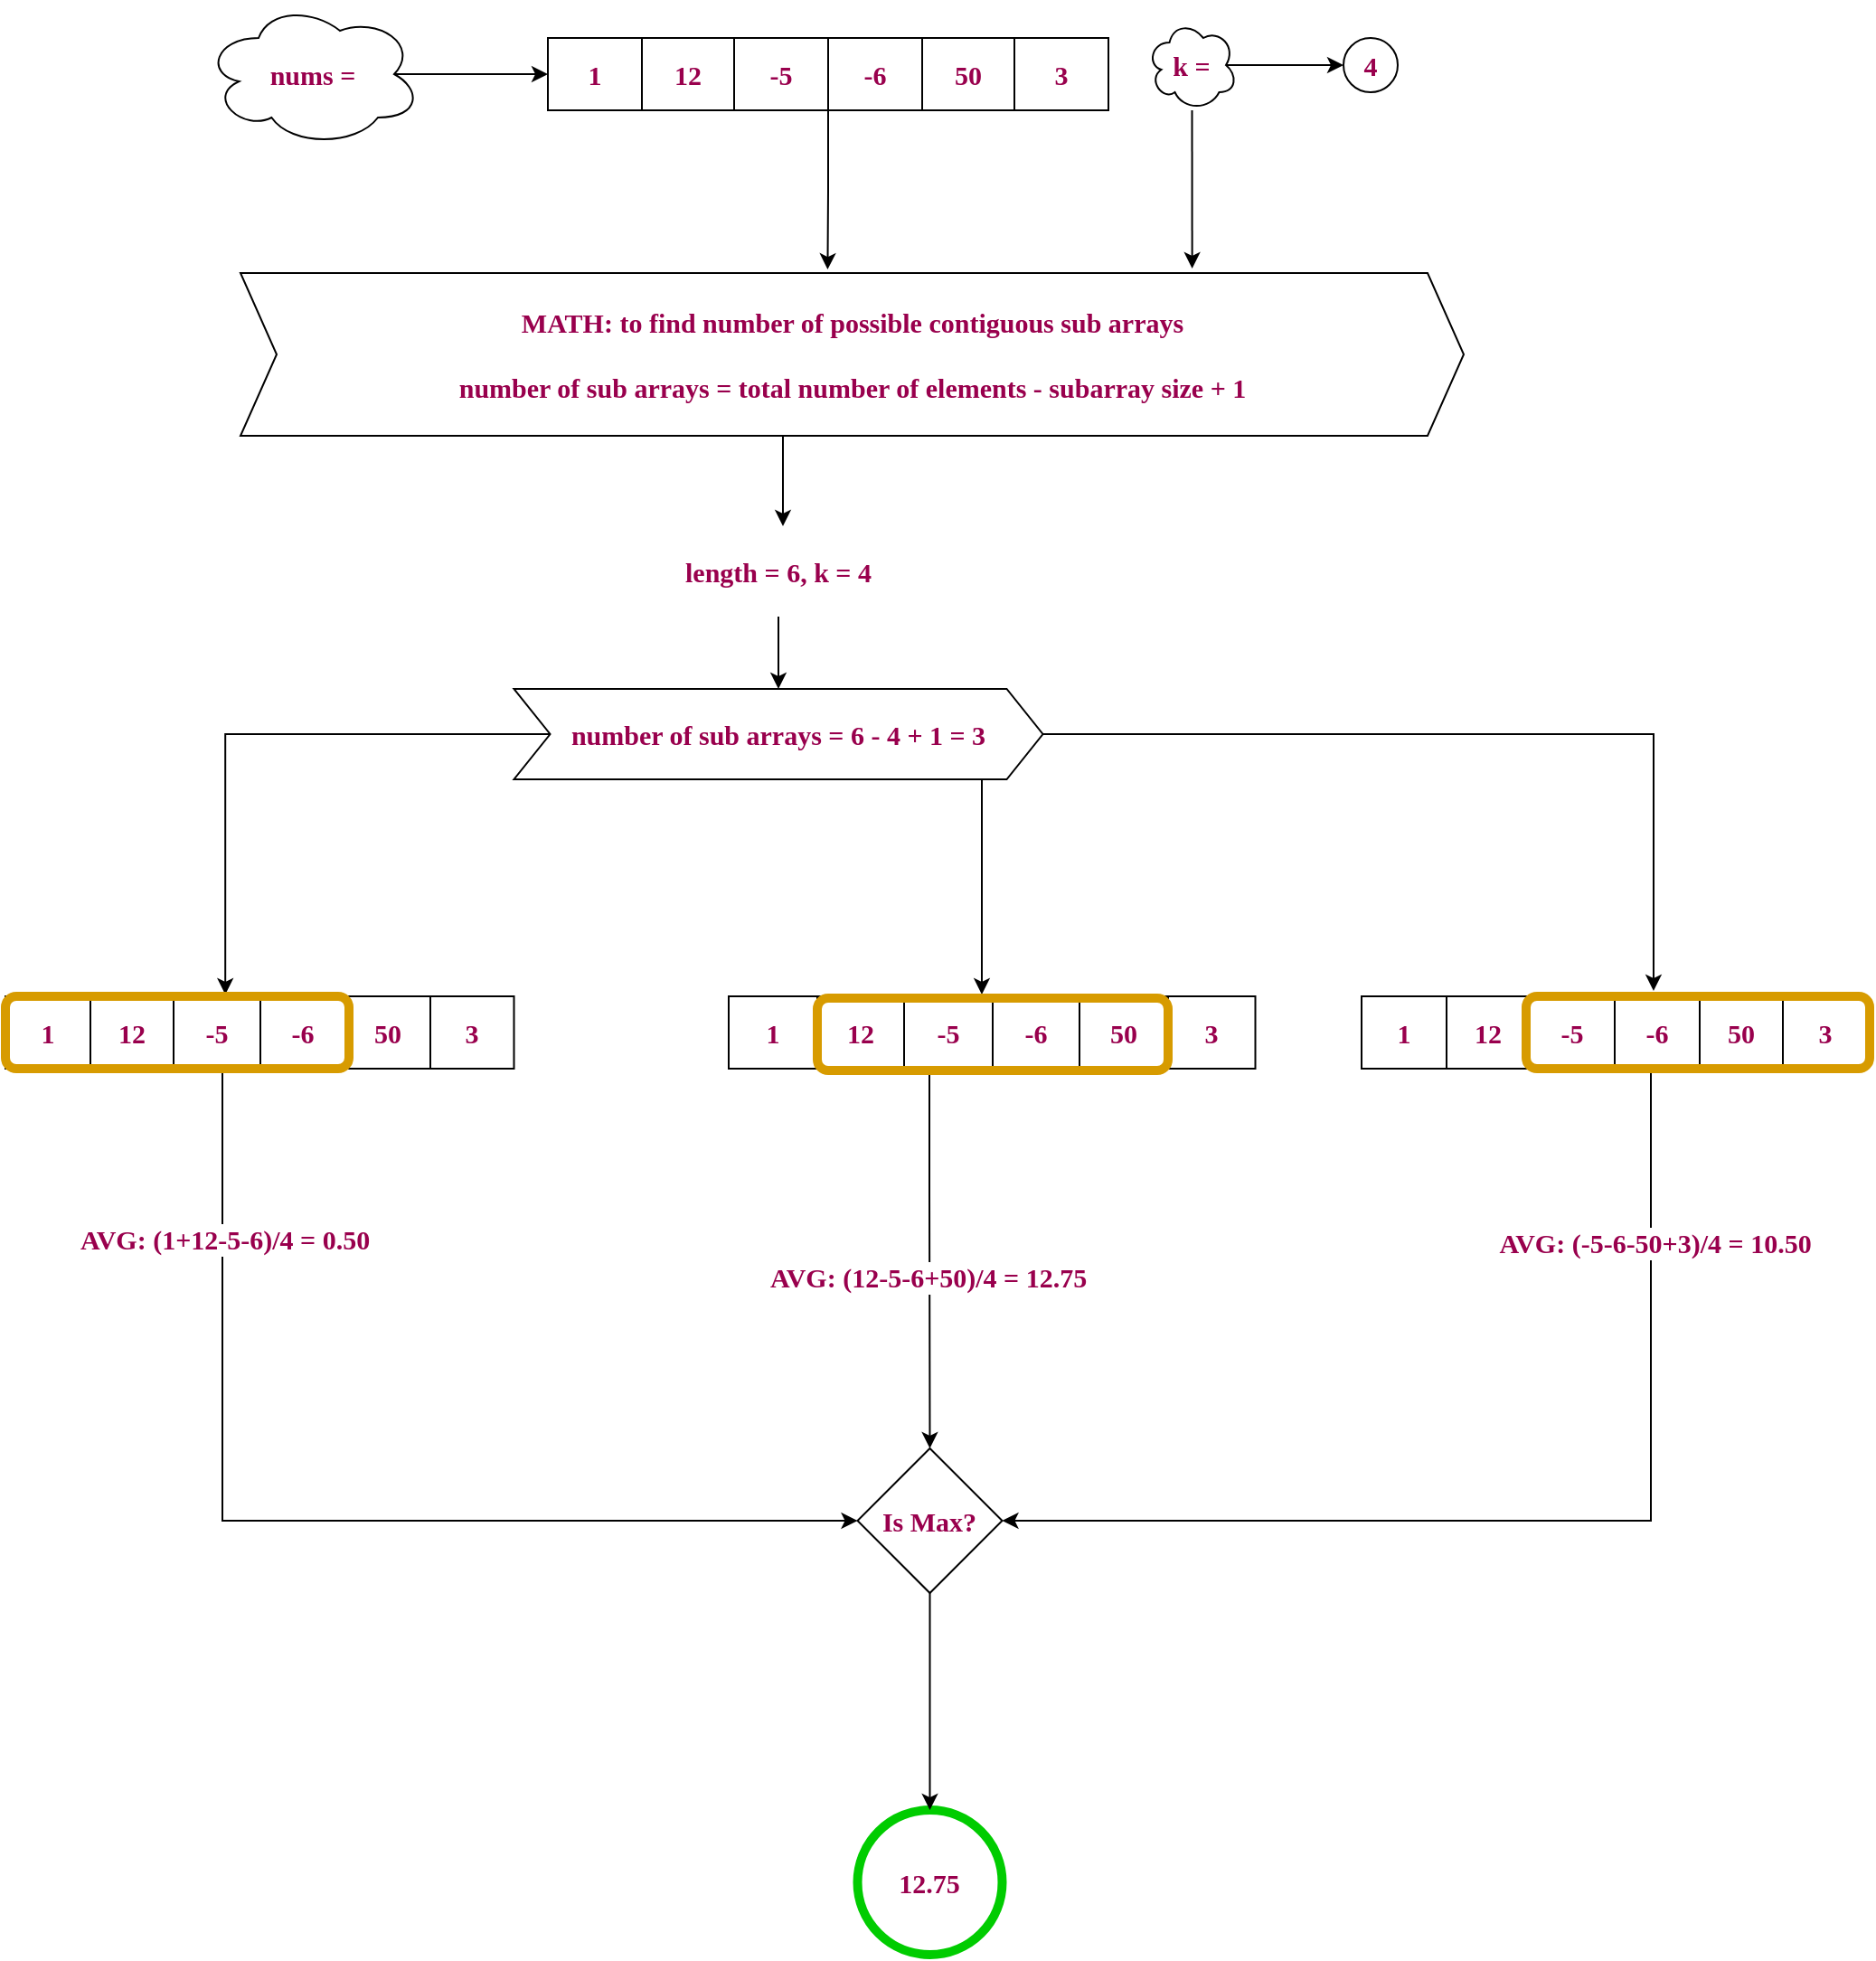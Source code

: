 <mxfile version="19.0.0" type="device" pages="2"><diagram id="JDVGhqR8VaWfYIq-Xgne" name="Explaination"><mxGraphModel dx="2272" dy="998" grid="1" gridSize="10" guides="1" tooltips="1" connect="1" arrows="1" fold="1" page="1" pageScale="1" pageWidth="850" pageHeight="1100" math="0" shadow="0"><root><mxCell id="0"/><mxCell id="1" parent="0"/><mxCell id="PqKWo0ITFW4xVL0cK-32-84" style="edgeStyle=orthogonalEdgeStyle;rounded=0;orthogonalLoop=1;jettySize=auto;html=1;entryX=0.48;entryY=-0.022;entryDx=0;entryDy=0;entryPerimeter=0;fontFamily=Radio Canada;fontSource=https%3A%2F%2Ffonts.googleapis.com%2Fcss%3Ffamily%3DRadio%2BCanada;fontSize=15;fontColor=#99004D;fontStyle=1" parent="1" source="30" target="PqKWo0ITFW4xVL0cK-32-83" edge="1"><mxGeometry relative="1" as="geometry"/></mxCell><mxCell id="30" value="" style="shape=table;html=1;whiteSpace=wrap;startSize=0;container=1;collapsible=0;childLayout=tableLayout;fontFamily=Radio Canada;fontSource=https%3A%2F%2Ffonts.googleapis.com%2Fcss%3Ffamily%3DRadio%2BCanada;fontSize=15;fontColor=#99004D;fontStyle=1;" parent="1" vertex="1"><mxGeometry x="190" y="90" width="310" height="40" as="geometry"/></mxCell><mxCell id="31" value="" style="shape=partialRectangle;html=1;whiteSpace=wrap;collapsible=0;dropTarget=0;pointerEvents=0;fillColor=none;top=0;left=0;bottom=0;right=0;points=[[0,0.5],[1,0.5]];portConstraint=eastwest;fontFamily=Radio Canada;fontSource=https%3A%2F%2Ffonts.googleapis.com%2Fcss%3Ffamily%3DRadio%2BCanada;fontSize=15;fontColor=#99004D;fontStyle=1;" parent="30" vertex="1"><mxGeometry width="310" height="40" as="geometry"/></mxCell><mxCell id="32" value="1" style="shape=partialRectangle;html=1;whiteSpace=wrap;connectable=0;fillColor=none;top=0;left=0;bottom=0;right=0;overflow=hidden;pointerEvents=1;fontFamily=Radio Canada;fontSource=https%3A%2F%2Ffonts.googleapis.com%2Fcss%3Ffamily%3DRadio%2BCanada;fontSize=15;fontColor=#99004D;fontStyle=1;" parent="31" vertex="1"><mxGeometry width="52" height="40" as="geometry"><mxRectangle width="52" height="40" as="alternateBounds"/></mxGeometry></mxCell><mxCell id="33" value="12" style="shape=partialRectangle;html=1;whiteSpace=wrap;connectable=0;fillColor=none;top=0;left=0;bottom=0;right=0;overflow=hidden;pointerEvents=1;fontFamily=Radio Canada;fontSource=https%3A%2F%2Ffonts.googleapis.com%2Fcss%3Ffamily%3DRadio%2BCanada;fontSize=15;fontColor=#99004D;fontStyle=1;" parent="31" vertex="1"><mxGeometry x="52" width="51" height="40" as="geometry"><mxRectangle width="51" height="40" as="alternateBounds"/></mxGeometry></mxCell><mxCell id="34" value="-5" style="shape=partialRectangle;html=1;whiteSpace=wrap;connectable=0;fillColor=none;top=0;left=0;bottom=0;right=0;overflow=hidden;pointerEvents=1;fontFamily=Radio Canada;fontSource=https%3A%2F%2Ffonts.googleapis.com%2Fcss%3Ffamily%3DRadio%2BCanada;fontSize=15;fontColor=#99004D;fontStyle=1;" parent="31" vertex="1"><mxGeometry x="103" width="52" height="40" as="geometry"><mxRectangle width="52" height="40" as="alternateBounds"/></mxGeometry></mxCell><mxCell id="35" value="-6" style="shape=partialRectangle;html=1;whiteSpace=wrap;connectable=0;fillColor=none;top=0;left=0;bottom=0;right=0;overflow=hidden;pointerEvents=1;fontFamily=Radio Canada;fontSource=https%3A%2F%2Ffonts.googleapis.com%2Fcss%3Ffamily%3DRadio%2BCanada;fontSize=15;fontColor=#99004D;fontStyle=1;" parent="31" vertex="1"><mxGeometry x="155" width="52" height="40" as="geometry"><mxRectangle width="52" height="40" as="alternateBounds"/></mxGeometry></mxCell><mxCell id="36" value="50" style="shape=partialRectangle;html=1;whiteSpace=wrap;connectable=0;fillColor=none;top=0;left=0;bottom=0;right=0;overflow=hidden;pointerEvents=1;fontFamily=Radio Canada;fontSource=https%3A%2F%2Ffonts.googleapis.com%2Fcss%3Ffamily%3DRadio%2BCanada;fontSize=15;fontColor=#99004D;fontStyle=1;" parent="31" vertex="1"><mxGeometry x="207" width="51" height="40" as="geometry"><mxRectangle width="51" height="40" as="alternateBounds"/></mxGeometry></mxCell><mxCell id="37" value="3" style="shape=partialRectangle;html=1;whiteSpace=wrap;connectable=0;fillColor=none;top=0;left=0;bottom=0;right=0;overflow=hidden;pointerEvents=1;fontFamily=Radio Canada;fontSource=https%3A%2F%2Ffonts.googleapis.com%2Fcss%3Ffamily%3DRadio%2BCanada;fontSize=15;fontColor=#99004D;fontStyle=1;" parent="31" vertex="1"><mxGeometry x="258" width="52" height="40" as="geometry"><mxRectangle width="52" height="40" as="alternateBounds"/></mxGeometry></mxCell><mxCell id="42" value="4" style="ellipse;whiteSpace=wrap;html=1;aspect=fixed;fontFamily=Radio Canada;fontSource=https%3A%2F%2Ffonts.googleapis.com%2Fcss%3Ffamily%3DRadio%2BCanada;fontSize=15;fontColor=#99004D;fontStyle=1;" parent="1" vertex="1"><mxGeometry x="630" y="90" width="30" height="30" as="geometry"/></mxCell><mxCell id="43" style="edgeStyle=none;html=1;entryX=0;entryY=0.5;entryDx=0;entryDy=0;fontFamily=Radio Canada;fontSource=https%3A%2F%2Ffonts.googleapis.com%2Fcss%3Ffamily%3DRadio%2BCanada;fontSize=15;fontColor=#99004D;strokeColor=#000000;fontStyle=1;strokeWidth=1;exitX=0.875;exitY=0.5;exitDx=0;exitDy=0;exitPerimeter=0;" parent="1" source="45" target="31" edge="1"><mxGeometry relative="1" as="geometry"/></mxCell><mxCell id="45" value="nums =" style="ellipse;shape=cloud;whiteSpace=wrap;html=1;fontFamily=Radio Canada;fontSource=https%3A%2F%2Ffonts.googleapis.com%2Fcss%3Ffamily%3DRadio%2BCanada;fontSize=15;fontColor=#99004D;fontStyle=1;" parent="1" vertex="1"><mxGeometry y="70" width="120" height="80" as="geometry"/></mxCell><mxCell id="46" style="edgeStyle=none;html=1;entryX=0;entryY=0.5;entryDx=0;entryDy=0;fontFamily=Radio Canada;fontSource=https%3A%2F%2Ffonts.googleapis.com%2Fcss%3Ffamily%3DRadio%2BCanada;fontSize=15;fontColor=#99004D;strokeColor=#000000;fontStyle=1;strokeWidth=1;exitX=0.875;exitY=0.5;exitDx=0;exitDy=0;exitPerimeter=0;" parent="1" source="47" target="42" edge="1"><mxGeometry relative="1" as="geometry"/></mxCell><mxCell id="3tq9SD6V3dKfcxDjCAzZ-51" style="edgeStyle=orthogonalEdgeStyle;rounded=0;orthogonalLoop=1;jettySize=auto;html=1;entryX=0.778;entryY=-0.028;entryDx=0;entryDy=0;entryPerimeter=0;fontFamily=Radio Canada;fontSource=https%3A%2F%2Ffonts.googleapis.com%2Fcss%3Ffamily%3DRadio%2BCanada;fontSize=15;fontColor=#99004D;" parent="1" source="47" target="PqKWo0ITFW4xVL0cK-32-83" edge="1"><mxGeometry relative="1" as="geometry"/></mxCell><mxCell id="47" value="k =" style="ellipse;shape=cloud;whiteSpace=wrap;html=1;fontFamily=Radio Canada;fontSource=https%3A%2F%2Ffonts.googleapis.com%2Fcss%3Ffamily%3DRadio%2BCanada;fontSize=15;fontColor=#99004D;fontStyle=1;" parent="1" vertex="1"><mxGeometry x="521.25" y="80" width="50" height="50" as="geometry"/></mxCell><mxCell id="7FBSqEa1DhtAtS06rfqR-83" style="edgeStyle=orthogonalEdgeStyle;rounded=0;orthogonalLoop=1;jettySize=auto;html=1;fontFamily=Radio Canada;fontSource=https%3A%2F%2Ffonts.googleapis.com%2Fcss%3Ffamily%3DRadio%2BCanada;fontSize=15;fontColor=#99004D;fontStyle=1" parent="1" source="PqKWo0ITFW4xVL0cK-32-83" target="7FBSqEa1DhtAtS06rfqR-82" edge="1"><mxGeometry relative="1" as="geometry"><Array as="points"><mxPoint x="320" y="320"/><mxPoint x="320" y="320"/></Array></mxGeometry></mxCell><mxCell id="PqKWo0ITFW4xVL0cK-32-83" value="MATH: to find number of possible contiguous sub arrays&lt;br style=&quot;font-size: 15px&quot;&gt;&lt;br style=&quot;font-size: 15px&quot;&gt;number of sub arrays = total number of elements - subarray size + 1" style="shape=step;perimeter=stepPerimeter;whiteSpace=wrap;html=1;fixedSize=1;fontSize=15;fontFamily=Radio Canada;fontSource=https%3A%2F%2Ffonts.googleapis.com%2Fcss%3Ffamily%3DRadio%2BCanada;fontColor=#99004D;fontStyle=1" parent="1" vertex="1"><mxGeometry x="20" y="220" width="676.5" height="90" as="geometry"/></mxCell><mxCell id="agWxklpbON-CPPahP-bF-96" style="edgeStyle=orthogonalEdgeStyle;rounded=0;orthogonalLoop=1;jettySize=auto;html=1;entryX=0.5;entryY=0;entryDx=0;entryDy=0;fontFamily=Radio Canada;fontSource=https%3A%2F%2Ffonts.googleapis.com%2Fcss%3Ffamily%3DRadio%2BCanada;fontSize=15;fontColor=#99004D;fontStyle=1" parent="1" source="7FBSqEa1DhtAtS06rfqR-82" target="agWxklpbON-CPPahP-bF-81" edge="1"><mxGeometry relative="1" as="geometry"/></mxCell><mxCell id="7FBSqEa1DhtAtS06rfqR-82" value="length = 6, k = 4" style="text;html=1;strokeColor=none;fillColor=none;align=center;verticalAlign=middle;whiteSpace=wrap;rounded=0;fontSize=15;fontFamily=Radio Canada;fontSource=https%3A%2F%2Ffonts.googleapis.com%2Fcss%3Ffamily%3DRadio%2BCanada;fontColor=#99004D;fontStyle=1" parent="1" vertex="1"><mxGeometry x="135" y="360" width="365" height="50" as="geometry"/></mxCell><mxCell id="agWxklpbON-CPPahP-bF-115" style="edgeStyle=orthogonalEdgeStyle;rounded=0;orthogonalLoop=1;jettySize=auto;html=1;entryX=0.64;entryY=-0.025;entryDx=0;entryDy=0;entryPerimeter=0;fontFamily=Radio Canada;fontSource=https%3A%2F%2Ffonts.googleapis.com%2Fcss%3Ffamily%3DRadio%2BCanada;fontSize=15;fontColor=#99004D;fontStyle=1" parent="1" source="agWxklpbON-CPPahP-bF-81" target="agWxklpbON-CPPahP-bF-92" edge="1"><mxGeometry relative="1" as="geometry"/></mxCell><mxCell id="agWxklpbON-CPPahP-bF-119" style="edgeStyle=orthogonalEdgeStyle;rounded=0;orthogonalLoop=1;jettySize=auto;html=1;fontFamily=Radio Canada;fontSource=https%3A%2F%2Ffonts.googleapis.com%2Fcss%3Ffamily%3DRadio%2BCanada;fontSize=15;fontColor=#99004D;fontStyle=1;entryX=0.371;entryY=-0.075;entryDx=0;entryDy=0;entryPerimeter=0;" parent="1" source="agWxklpbON-CPPahP-bF-81" target="agWxklpbON-CPPahP-bF-114" edge="1"><mxGeometry relative="1" as="geometry"><mxPoint x="800" y="610" as="targetPoint"/></mxGeometry></mxCell><mxCell id="3tq9SD6V3dKfcxDjCAzZ-53" style="edgeStyle=orthogonalEdgeStyle;rounded=0;orthogonalLoop=1;jettySize=auto;html=1;entryX=0.469;entryY=-0.05;entryDx=0;entryDy=0;fontFamily=Radio Canada;fontSource=https%3A%2F%2Ffonts.googleapis.com%2Fcss%3Ffamily%3DRadio%2BCanada;fontSize=15;fontColor=#99004D;entryPerimeter=0;" parent="1" source="agWxklpbON-CPPahP-bF-81" target="agWxklpbON-CPPahP-bF-105" edge="1"><mxGeometry relative="1" as="geometry"><Array as="points"><mxPoint x="430" y="550"/><mxPoint x="430" y="550"/></Array></mxGeometry></mxCell><mxCell id="agWxklpbON-CPPahP-bF-81" value="number of sub arrays = 6 - 4 + 1 = 3" style="shape=step;perimeter=stepPerimeter;whiteSpace=wrap;html=1;fixedSize=1;fontSize=15;fontFamily=Radio Canada;fontSource=https%3A%2F%2Ffonts.googleapis.com%2Fcss%3Ffamily%3DRadio%2BCanada;fontColor=#99004D;fontStyle=1" parent="1" vertex="1"><mxGeometry x="171.25" y="450" width="292.5" height="50" as="geometry"/></mxCell><mxCell id="agWxklpbON-CPPahP-bF-82" value="" style="shape=table;html=1;whiteSpace=wrap;startSize=0;container=1;collapsible=0;childLayout=tableLayout;fontFamily=Radio Canada;fontSource=https%3A%2F%2Ffonts.googleapis.com%2Fcss%3Ffamily%3DRadio%2BCanada;fontSize=15;fontColor=#99004D;fontStyle=1;" parent="1" vertex="1"><mxGeometry x="-110" y="620" width="281.25" height="40" as="geometry"/></mxCell><mxCell id="agWxklpbON-CPPahP-bF-83" value="" style="shape=partialRectangle;html=1;whiteSpace=wrap;collapsible=0;dropTarget=0;pointerEvents=0;fillColor=none;top=0;left=0;bottom=0;right=0;points=[[0,0.5],[1,0.5]];portConstraint=eastwest;fontFamily=Radio Canada;fontSource=https%3A%2F%2Ffonts.googleapis.com%2Fcss%3Ffamily%3DRadio%2BCanada;fontSize=15;fontColor=#99004D;fontStyle=1;" parent="agWxklpbON-CPPahP-bF-82" vertex="1"><mxGeometry width="281.25" height="40" as="geometry"/></mxCell><mxCell id="agWxklpbON-CPPahP-bF-84" value="1" style="shape=partialRectangle;html=1;whiteSpace=wrap;connectable=0;fillColor=none;top=0;left=0;bottom=0;right=0;overflow=hidden;pointerEvents=1;fontFamily=Radio Canada;fontSource=https%3A%2F%2Ffonts.googleapis.com%2Fcss%3Ffamily%3DRadio%2BCanada;fontSize=15;fontColor=#99004D;fontStyle=1;" parent="agWxklpbON-CPPahP-bF-83" vertex="1"><mxGeometry width="47" height="40" as="geometry"><mxRectangle width="47" height="40" as="alternateBounds"/></mxGeometry></mxCell><mxCell id="agWxklpbON-CPPahP-bF-85" value="12" style="shape=partialRectangle;html=1;whiteSpace=wrap;connectable=0;fillColor=none;top=0;left=0;bottom=0;right=0;overflow=hidden;pointerEvents=1;fontFamily=Radio Canada;fontSource=https%3A%2F%2Ffonts.googleapis.com%2Fcss%3Ffamily%3DRadio%2BCanada;fontSize=15;fontColor=#99004D;fontStyle=1;" parent="agWxklpbON-CPPahP-bF-83" vertex="1"><mxGeometry x="47" width="46" height="40" as="geometry"><mxRectangle width="46" height="40" as="alternateBounds"/></mxGeometry></mxCell><mxCell id="agWxklpbON-CPPahP-bF-86" value="-5" style="shape=partialRectangle;html=1;whiteSpace=wrap;connectable=0;fillColor=none;top=0;left=0;bottom=0;right=0;overflow=hidden;pointerEvents=1;fontFamily=Radio Canada;fontSource=https%3A%2F%2Ffonts.googleapis.com%2Fcss%3Ffamily%3DRadio%2BCanada;fontSize=15;fontColor=#99004D;fontStyle=1;" parent="agWxklpbON-CPPahP-bF-83" vertex="1"><mxGeometry x="93" width="48" height="40" as="geometry"><mxRectangle width="48" height="40" as="alternateBounds"/></mxGeometry></mxCell><mxCell id="agWxklpbON-CPPahP-bF-87" value="-6" style="shape=partialRectangle;html=1;whiteSpace=wrap;connectable=0;fillColor=none;top=0;left=0;bottom=0;right=0;overflow=hidden;pointerEvents=1;fontFamily=Radio Canada;fontSource=https%3A%2F%2Ffonts.googleapis.com%2Fcss%3Ffamily%3DRadio%2BCanada;fontSize=15;fontColor=#99004D;fontStyle=1;" parent="agWxklpbON-CPPahP-bF-83" vertex="1"><mxGeometry x="141" width="47" height="40" as="geometry"><mxRectangle width="47" height="40" as="alternateBounds"/></mxGeometry></mxCell><mxCell id="agWxklpbON-CPPahP-bF-88" value="50" style="shape=partialRectangle;html=1;whiteSpace=wrap;connectable=0;fillColor=none;top=0;left=0;bottom=0;right=0;overflow=hidden;pointerEvents=1;fontFamily=Radio Canada;fontSource=https%3A%2F%2Ffonts.googleapis.com%2Fcss%3Ffamily%3DRadio%2BCanada;fontSize=15;fontColor=#99004D;fontStyle=1;" parent="agWxklpbON-CPPahP-bF-83" vertex="1"><mxGeometry x="188" width="47" height="40" as="geometry"><mxRectangle width="47" height="40" as="alternateBounds"/></mxGeometry></mxCell><mxCell id="agWxklpbON-CPPahP-bF-89" value="3" style="shape=partialRectangle;html=1;whiteSpace=wrap;connectable=0;fillColor=none;top=0;left=0;bottom=0;right=0;overflow=hidden;pointerEvents=1;fontFamily=Radio Canada;fontSource=https%3A%2F%2Ffonts.googleapis.com%2Fcss%3Ffamily%3DRadio%2BCanada;fontSize=15;fontColor=#99004D;fontStyle=1;" parent="agWxklpbON-CPPahP-bF-83" vertex="1"><mxGeometry x="235" width="46" height="40" as="geometry"><mxRectangle width="46" height="40" as="alternateBounds"/></mxGeometry></mxCell><mxCell id="agWxklpbON-CPPahP-bF-131" style="edgeStyle=orthogonalEdgeStyle;rounded=0;orthogonalLoop=1;jettySize=auto;html=1;entryX=0;entryY=0.5;entryDx=0;entryDy=0;fontFamily=Radio Canada;fontSource=https%3A%2F%2Ffonts.googleapis.com%2Fcss%3Ffamily%3DRadio%2BCanada;fontSize=15;fontColor=#99004D;fontStyle=1" parent="1" source="agWxklpbON-CPPahP-bF-92" target="agWxklpbON-CPPahP-bF-127" edge="1"><mxGeometry relative="1" as="geometry"><Array as="points"><mxPoint x="10" y="910"/></Array></mxGeometry></mxCell><mxCell id="3tq9SD6V3dKfcxDjCAzZ-49" value="AVG: (1+12-5-6)/4 = 0.50" style="edgeLabel;html=1;align=center;verticalAlign=middle;resizable=0;points=[];fontFamily=Radio Canada;fontSource=https%3A%2F%2Ffonts.googleapis.com%2Fcss%3Ffamily%3DRadio%2BCanada;fontSize=15;fontStyle=1;fontColor=#99004D;" parent="agWxklpbON-CPPahP-bF-131" vertex="1" connectable="0"><mxGeometry x="-0.687" y="1" relative="1" as="geometry"><mxPoint as="offset"/></mxGeometry></mxCell><mxCell id="agWxklpbON-CPPahP-bF-92" value="" style="rounded=1;whiteSpace=wrap;html=1;fontFamily=Radio Canada;fontSource=https%3A%2F%2Ffonts.googleapis.com%2Fcss%3Ffamily%3DRadio%2BCanada;fontSize=15;strokeWidth=5;strokeColor=#d79b00;fillColor=none;fontStyle=1;fontColor=#99004D;" parent="1" vertex="1"><mxGeometry x="-110" y="620" width="190" height="40" as="geometry"/></mxCell><mxCell id="agWxklpbON-CPPahP-bF-93" value="12.75" style="ellipse;whiteSpace=wrap;html=1;aspect=fixed;fontFamily=Radio Canada;fontSource=https%3A%2F%2Ffonts.googleapis.com%2Fcss%3Ffamily%3DRadio%2BCanada;fontSize=15;fontColor=#99004D;strokeColor=#00CC00;strokeWidth=5;fillColor=none;fontStyle=1" parent="1" vertex="1"><mxGeometry x="361.25" y="1070" width="80" height="80" as="geometry"/></mxCell><mxCell id="agWxklpbON-CPPahP-bF-97" value="" style="shape=table;html=1;whiteSpace=wrap;startSize=0;container=1;collapsible=0;childLayout=tableLayout;fontFamily=Radio Canada;fontSource=https%3A%2F%2Ffonts.googleapis.com%2Fcss%3Ffamily%3DRadio%2BCanada;fontSize=15;fontColor=#99004D;fontStyle=1;" parent="1" vertex="1"><mxGeometry x="290" y="620" width="291.25" height="40" as="geometry"/></mxCell><mxCell id="agWxklpbON-CPPahP-bF-98" value="" style="shape=partialRectangle;html=1;whiteSpace=wrap;collapsible=0;dropTarget=0;pointerEvents=0;fillColor=none;top=0;left=0;bottom=0;right=0;points=[[0,0.5],[1,0.5]];portConstraint=eastwest;fontFamily=Radio Canada;fontSource=https%3A%2F%2Ffonts.googleapis.com%2Fcss%3Ffamily%3DRadio%2BCanada;fontSize=15;fontColor=#99004D;fontStyle=1;" parent="agWxklpbON-CPPahP-bF-97" vertex="1"><mxGeometry width="291.25" height="40" as="geometry"/></mxCell><mxCell id="agWxklpbON-CPPahP-bF-99" value="1" style="shape=partialRectangle;html=1;whiteSpace=wrap;connectable=0;fillColor=none;top=0;left=0;bottom=0;right=0;overflow=hidden;pointerEvents=1;fontFamily=Radio Canada;fontSource=https%3A%2F%2Ffonts.googleapis.com%2Fcss%3Ffamily%3DRadio%2BCanada;fontSize=15;fontColor=#99004D;fontStyle=1;" parent="agWxklpbON-CPPahP-bF-98" vertex="1"><mxGeometry width="49" height="40" as="geometry"><mxRectangle width="49" height="40" as="alternateBounds"/></mxGeometry></mxCell><mxCell id="agWxklpbON-CPPahP-bF-100" value="12" style="shape=partialRectangle;html=1;whiteSpace=wrap;connectable=0;fillColor=none;top=0;left=0;bottom=0;right=0;overflow=hidden;pointerEvents=1;fontFamily=Radio Canada;fontSource=https%3A%2F%2Ffonts.googleapis.com%2Fcss%3Ffamily%3DRadio%2BCanada;fontSize=15;fontColor=#99004D;fontStyle=1;" parent="agWxklpbON-CPPahP-bF-98" vertex="1"><mxGeometry x="49" width="48" height="40" as="geometry"><mxRectangle width="48" height="40" as="alternateBounds"/></mxGeometry></mxCell><mxCell id="agWxklpbON-CPPahP-bF-101" value="-5" style="shape=partialRectangle;html=1;whiteSpace=wrap;connectable=0;fillColor=none;top=0;left=0;bottom=0;right=0;overflow=hidden;pointerEvents=1;fontFamily=Radio Canada;fontSource=https%3A%2F%2Ffonts.googleapis.com%2Fcss%3Ffamily%3DRadio%2BCanada;fontSize=15;fontColor=#99004D;fontStyle=1;" parent="agWxklpbON-CPPahP-bF-98" vertex="1"><mxGeometry x="97" width="49" height="40" as="geometry"><mxRectangle width="49" height="40" as="alternateBounds"/></mxGeometry></mxCell><mxCell id="agWxklpbON-CPPahP-bF-102" value="-6" style="shape=partialRectangle;html=1;whiteSpace=wrap;connectable=0;fillColor=none;top=0;left=0;bottom=0;right=0;overflow=hidden;pointerEvents=1;fontFamily=Radio Canada;fontSource=https%3A%2F%2Ffonts.googleapis.com%2Fcss%3Ffamily%3DRadio%2BCanada;fontSize=15;fontColor=#99004D;fontStyle=1;" parent="agWxklpbON-CPPahP-bF-98" vertex="1"><mxGeometry x="146" width="48" height="40" as="geometry"><mxRectangle width="48" height="40" as="alternateBounds"/></mxGeometry></mxCell><mxCell id="agWxklpbON-CPPahP-bF-103" value="50" style="shape=partialRectangle;html=1;whiteSpace=wrap;connectable=0;fillColor=none;top=0;left=0;bottom=0;right=0;overflow=hidden;pointerEvents=1;fontFamily=Radio Canada;fontSource=https%3A%2F%2Ffonts.googleapis.com%2Fcss%3Ffamily%3DRadio%2BCanada;fontSize=15;fontColor=#99004D;fontStyle=1;" parent="agWxklpbON-CPPahP-bF-98" vertex="1"><mxGeometry x="194" width="49" height="40" as="geometry"><mxRectangle width="49" height="40" as="alternateBounds"/></mxGeometry></mxCell><mxCell id="agWxklpbON-CPPahP-bF-104" value="3" style="shape=partialRectangle;html=1;whiteSpace=wrap;connectable=0;fillColor=none;top=0;left=0;bottom=0;right=0;overflow=hidden;pointerEvents=1;fontFamily=Radio Canada;fontSource=https%3A%2F%2Ffonts.googleapis.com%2Fcss%3Ffamily%3DRadio%2BCanada;fontSize=15;fontColor=#99004D;fontStyle=1;" parent="agWxklpbON-CPPahP-bF-98" vertex="1"><mxGeometry x="243" width="48" height="40" as="geometry"><mxRectangle width="48" height="40" as="alternateBounds"/></mxGeometry></mxCell><mxCell id="agWxklpbON-CPPahP-bF-130" style="edgeStyle=orthogonalEdgeStyle;rounded=0;orthogonalLoop=1;jettySize=auto;html=1;entryX=0.5;entryY=0;entryDx=0;entryDy=0;fontFamily=Radio Canada;fontSource=https%3A%2F%2Ffonts.googleapis.com%2Fcss%3Ffamily%3DRadio%2BCanada;fontSize=15;fontColor=#99004D;fontStyle=1" parent="1" source="agWxklpbON-CPPahP-bF-105" target="agWxklpbON-CPPahP-bF-127" edge="1"><mxGeometry relative="1" as="geometry"><Array as="points"><mxPoint x="401" y="730"/><mxPoint x="401" y="730"/></Array></mxGeometry></mxCell><mxCell id="3tq9SD6V3dKfcxDjCAzZ-48" value="AVG: (12-5-6+50)/4 = 12.75" style="edgeLabel;html=1;align=center;verticalAlign=middle;resizable=0;points=[];fontFamily=Radio Canada;fontSource=https%3A%2F%2Ffonts.googleapis.com%2Fcss%3Ffamily%3DRadio%2BCanada;fontSize=15;fontStyle=1;fontColor=#99004D;" parent="agWxklpbON-CPPahP-bF-130" vertex="1" connectable="0"><mxGeometry x="0.16" y="-1" relative="1" as="geometry"><mxPoint y="-7" as="offset"/></mxGeometry></mxCell><mxCell id="agWxklpbON-CPPahP-bF-105" value="" style="rounded=1;whiteSpace=wrap;html=1;fontFamily=Radio Canada;fontSource=https%3A%2F%2Ffonts.googleapis.com%2Fcss%3Ffamily%3DRadio%2BCanada;fontSize=15;strokeWidth=5;strokeColor=#d79b00;fillColor=none;fontStyle=1;fontColor=#99004D;" parent="1" vertex="1"><mxGeometry x="339" y="621" width="194" height="40" as="geometry"/></mxCell><mxCell id="agWxklpbON-CPPahP-bF-106" value="" style="shape=table;html=1;whiteSpace=wrap;startSize=0;container=1;collapsible=0;childLayout=tableLayout;fontFamily=Radio Canada;fontSource=https%3A%2F%2Ffonts.googleapis.com%2Fcss%3Ffamily%3DRadio%2BCanada;fontSize=15;fontColor=#99004D;fontStyle=1;" parent="1" vertex="1"><mxGeometry x="640" y="620" width="280" height="40" as="geometry"/></mxCell><mxCell id="agWxklpbON-CPPahP-bF-107" value="" style="shape=partialRectangle;html=1;whiteSpace=wrap;collapsible=0;dropTarget=0;pointerEvents=0;fillColor=none;top=0;left=0;bottom=0;right=0;points=[[0,0.5],[1,0.5]];portConstraint=eastwest;fontFamily=Radio Canada;fontSource=https%3A%2F%2Ffonts.googleapis.com%2Fcss%3Ffamily%3DRadio%2BCanada;fontSize=15;fontColor=#99004D;fontStyle=1;" parent="agWxklpbON-CPPahP-bF-106" vertex="1"><mxGeometry width="280" height="40" as="geometry"/></mxCell><mxCell id="agWxklpbON-CPPahP-bF-108" value="1" style="shape=partialRectangle;html=1;whiteSpace=wrap;connectable=0;fillColor=none;top=0;left=0;bottom=0;right=0;overflow=hidden;pointerEvents=1;fontFamily=Radio Canada;fontSource=https%3A%2F%2Ffonts.googleapis.com%2Fcss%3Ffamily%3DRadio%2BCanada;fontSize=15;fontColor=#99004D;fontStyle=1;" parent="agWxklpbON-CPPahP-bF-107" vertex="1"><mxGeometry width="47" height="40" as="geometry"><mxRectangle width="47" height="40" as="alternateBounds"/></mxGeometry></mxCell><mxCell id="agWxklpbON-CPPahP-bF-109" value="12" style="shape=partialRectangle;html=1;whiteSpace=wrap;connectable=0;fillColor=none;top=0;left=0;bottom=0;right=0;overflow=hidden;pointerEvents=1;fontFamily=Radio Canada;fontSource=https%3A%2F%2Ffonts.googleapis.com%2Fcss%3Ffamily%3DRadio%2BCanada;fontSize=15;fontColor=#99004D;fontStyle=1;" parent="agWxklpbON-CPPahP-bF-107" vertex="1"><mxGeometry x="47" width="46" height="40" as="geometry"><mxRectangle width="46" height="40" as="alternateBounds"/></mxGeometry></mxCell><mxCell id="agWxklpbON-CPPahP-bF-110" value="-5" style="shape=partialRectangle;html=1;whiteSpace=wrap;connectable=0;fillColor=none;top=0;left=0;bottom=0;right=0;overflow=hidden;pointerEvents=1;fontFamily=Radio Canada;fontSource=https%3A%2F%2Ffonts.googleapis.com%2Fcss%3Ffamily%3DRadio%2BCanada;fontSize=15;fontColor=#99004D;fontStyle=1;" parent="agWxklpbON-CPPahP-bF-107" vertex="1"><mxGeometry x="93" width="47" height="40" as="geometry"><mxRectangle width="47" height="40" as="alternateBounds"/></mxGeometry></mxCell><mxCell id="agWxklpbON-CPPahP-bF-111" value="-6" style="shape=partialRectangle;html=1;whiteSpace=wrap;connectable=0;fillColor=none;top=0;left=0;bottom=0;right=0;overflow=hidden;pointerEvents=1;fontFamily=Radio Canada;fontSource=https%3A%2F%2Ffonts.googleapis.com%2Fcss%3Ffamily%3DRadio%2BCanada;fontSize=15;fontColor=#99004D;fontStyle=1;" parent="agWxklpbON-CPPahP-bF-107" vertex="1"><mxGeometry x="140" width="47" height="40" as="geometry"><mxRectangle width="47" height="40" as="alternateBounds"/></mxGeometry></mxCell><mxCell id="agWxklpbON-CPPahP-bF-112" value="50" style="shape=partialRectangle;html=1;whiteSpace=wrap;connectable=0;fillColor=none;top=0;left=0;bottom=0;right=0;overflow=hidden;pointerEvents=1;fontFamily=Radio Canada;fontSource=https%3A%2F%2Ffonts.googleapis.com%2Fcss%3Ffamily%3DRadio%2BCanada;fontSize=15;fontColor=#99004D;fontStyle=1;" parent="agWxklpbON-CPPahP-bF-107" vertex="1"><mxGeometry x="187" width="46" height="40" as="geometry"><mxRectangle width="46" height="40" as="alternateBounds"/></mxGeometry></mxCell><mxCell id="agWxklpbON-CPPahP-bF-113" value="3" style="shape=partialRectangle;html=1;whiteSpace=wrap;connectable=0;fillColor=none;top=0;left=0;bottom=0;right=0;overflow=hidden;pointerEvents=1;fontFamily=Radio Canada;fontSource=https%3A%2F%2Ffonts.googleapis.com%2Fcss%3Ffamily%3DRadio%2BCanada;fontSize=15;fontColor=#99004D;fontStyle=1;" parent="agWxklpbON-CPPahP-bF-107" vertex="1"><mxGeometry x="233" width="47" height="40" as="geometry"><mxRectangle width="47" height="40" as="alternateBounds"/></mxGeometry></mxCell><mxCell id="agWxklpbON-CPPahP-bF-129" style="edgeStyle=orthogonalEdgeStyle;rounded=0;orthogonalLoop=1;jettySize=auto;html=1;entryX=1;entryY=0.5;entryDx=0;entryDy=0;fontFamily=Radio Canada;fontSource=https%3A%2F%2Ffonts.googleapis.com%2Fcss%3Ffamily%3DRadio%2BCanada;fontSize=15;fontColor=#99004D;fontStyle=1" parent="1" source="agWxklpbON-CPPahP-bF-114" target="agWxklpbON-CPPahP-bF-127" edge="1"><mxGeometry relative="1" as="geometry"><Array as="points"><mxPoint x="800" y="910"/></Array></mxGeometry></mxCell><mxCell id="3tq9SD6V3dKfcxDjCAzZ-50" value="&lt;span style=&quot;font-weight: 700;&quot;&gt;AVG: (-5-6-50+3)/4 = 10.50&lt;/span&gt;" style="edgeLabel;html=1;align=center;verticalAlign=middle;resizable=0;points=[];fontSize=15;fontFamily=Radio Canada;fontColor=#99004D;" parent="agWxklpbON-CPPahP-bF-129" vertex="1" connectable="0"><mxGeometry x="-0.697" y="2" relative="1" as="geometry"><mxPoint y="4" as="offset"/></mxGeometry></mxCell><mxCell id="agWxklpbON-CPPahP-bF-114" value="" style="rounded=1;whiteSpace=wrap;html=1;fontFamily=Radio Canada;fontSource=https%3A%2F%2Ffonts.googleapis.com%2Fcss%3Ffamily%3DRadio%2BCanada;fontSize=15;strokeWidth=5;strokeColor=#d79b00;fillColor=none;fontStyle=1;fontColor=#99004D;" parent="1" vertex="1"><mxGeometry x="731" y="620" width="190" height="40" as="geometry"/></mxCell><mxCell id="agWxklpbON-CPPahP-bF-128" style="edgeStyle=orthogonalEdgeStyle;rounded=0;orthogonalLoop=1;jettySize=auto;html=1;entryX=0.5;entryY=0;entryDx=0;entryDy=0;fontFamily=Radio Canada;fontSource=https%3A%2F%2Ffonts.googleapis.com%2Fcss%3Ffamily%3DRadio%2BCanada;fontSize=15;fontColor=#99004D;fontStyle=1" parent="1" source="agWxklpbON-CPPahP-bF-127" target="agWxklpbON-CPPahP-bF-93" edge="1"><mxGeometry relative="1" as="geometry"/></mxCell><mxCell id="agWxklpbON-CPPahP-bF-127" value="Is Max?" style="rhombus;whiteSpace=wrap;html=1;fontFamily=Radio Canada;fontSource=https%3A%2F%2Ffonts.googleapis.com%2Fcss%3Ffamily%3DRadio%2BCanada;fontSize=15;fontColor=#99004D;fontStyle=1" parent="1" vertex="1"><mxGeometry x="361.25" y="870" width="80" height="80" as="geometry"/></mxCell></root></mxGraphModel></diagram><diagram id="PKzHu0UpXp73YINleYRP" name="Limitation"><mxGraphModel dx="2272" dy="998" grid="1" gridSize="10" guides="1" tooltips="1" connect="1" arrows="1" fold="1" page="1" pageScale="1" pageWidth="850" pageHeight="1100" math="0" shadow="0"><root><mxCell id="0"/><mxCell id="1" parent="0"/><mxCell id="0x893tJlFesGBDCr7vhJ-1" value="" style="shape=table;html=1;whiteSpace=wrap;startSize=0;container=1;collapsible=0;childLayout=tableLayout;fontFamily=Radio Canada;fontSource=https%3A%2F%2Ffonts.googleapis.com%2Fcss%3Ffamily%3DRadio%2BCanada;fontSize=15;fontColor=#99004D;fontStyle=0;" vertex="1" parent="1"><mxGeometry x="-109" y="640" width="280" height="40" as="geometry"/></mxCell><mxCell id="0x893tJlFesGBDCr7vhJ-2" value="" style="shape=partialRectangle;html=1;whiteSpace=wrap;collapsible=0;dropTarget=0;pointerEvents=0;fillColor=none;top=0;left=0;bottom=0;right=0;points=[[0,0.5],[1,0.5]];portConstraint=eastwest;fontFamily=Radio Canada;fontSource=https%3A%2F%2Ffonts.googleapis.com%2Fcss%3Ffamily%3DRadio%2BCanada;fontSize=15;fontColor=#99004D;fontStyle=0;" vertex="1" parent="0x893tJlFesGBDCr7vhJ-1"><mxGeometry width="280" height="40" as="geometry"/></mxCell><mxCell id="0x893tJlFesGBDCr7vhJ-3" value="1" style="shape=partialRectangle;html=1;whiteSpace=wrap;connectable=0;fillColor=none;top=0;left=0;bottom=0;right=0;overflow=hidden;pointerEvents=1;fontFamily=Radio Canada;fontSource=https%3A%2F%2Ffonts.googleapis.com%2Fcss%3Ffamily%3DRadio%2BCanada;fontSize=15;fontColor=#99004D;fontStyle=0;" vertex="1" parent="0x893tJlFesGBDCr7vhJ-2"><mxGeometry width="47" height="40" as="geometry"><mxRectangle width="47" height="40" as="alternateBounds"/></mxGeometry></mxCell><mxCell id="0x893tJlFesGBDCr7vhJ-4" value="12" style="shape=partialRectangle;html=1;whiteSpace=wrap;connectable=0;fillColor=none;top=0;left=0;bottom=0;right=0;overflow=hidden;pointerEvents=1;fontFamily=Radio Canada;fontSource=https%3A%2F%2Ffonts.googleapis.com%2Fcss%3Ffamily%3DRadio%2BCanada;fontSize=15;fontColor=#99004D;fontStyle=0;" vertex="1" parent="0x893tJlFesGBDCr7vhJ-2"><mxGeometry x="47" width="46" height="40" as="geometry"><mxRectangle width="46" height="40" as="alternateBounds"/></mxGeometry></mxCell><mxCell id="0x893tJlFesGBDCr7vhJ-5" value="-5" style="shape=partialRectangle;html=1;whiteSpace=wrap;connectable=0;fillColor=none;top=0;left=0;bottom=0;right=0;overflow=hidden;pointerEvents=1;fontFamily=Radio Canada;fontSource=https%3A%2F%2Ffonts.googleapis.com%2Fcss%3Ffamily%3DRadio%2BCanada;fontSize=15;fontColor=#99004D;fontStyle=0;" vertex="1" parent="0x893tJlFesGBDCr7vhJ-2"><mxGeometry x="93" width="47" height="40" as="geometry"><mxRectangle width="47" height="40" as="alternateBounds"/></mxGeometry></mxCell><mxCell id="0x893tJlFesGBDCr7vhJ-6" value="-6" style="shape=partialRectangle;html=1;whiteSpace=wrap;connectable=0;fillColor=none;top=0;left=0;bottom=0;right=0;overflow=hidden;pointerEvents=1;fontFamily=Radio Canada;fontSource=https%3A%2F%2Ffonts.googleapis.com%2Fcss%3Ffamily%3DRadio%2BCanada;fontSize=15;fontColor=#99004D;fontStyle=0;" vertex="1" parent="0x893tJlFesGBDCr7vhJ-2"><mxGeometry x="140" width="47" height="40" as="geometry"><mxRectangle width="47" height="40" as="alternateBounds"/></mxGeometry></mxCell><mxCell id="0x893tJlFesGBDCr7vhJ-7" value="50" style="shape=partialRectangle;html=1;whiteSpace=wrap;connectable=0;fillColor=none;top=0;left=0;bottom=0;right=0;overflow=hidden;pointerEvents=1;fontFamily=Radio Canada;fontSource=https%3A%2F%2Ffonts.googleapis.com%2Fcss%3Ffamily%3DRadio%2BCanada;fontSize=15;fontColor=#99004D;fontStyle=0;" vertex="1" parent="0x893tJlFesGBDCr7vhJ-2"><mxGeometry x="187" width="47" height="40" as="geometry"><mxRectangle width="47" height="40" as="alternateBounds"/></mxGeometry></mxCell><mxCell id="0x893tJlFesGBDCr7vhJ-8" value="3" style="shape=partialRectangle;html=1;whiteSpace=wrap;connectable=0;fillColor=none;top=0;left=0;bottom=0;right=0;overflow=hidden;pointerEvents=1;fontFamily=Radio Canada;fontSource=https%3A%2F%2Ffonts.googleapis.com%2Fcss%3Ffamily%3DRadio%2BCanada;fontSize=15;fontColor=#99004D;fontStyle=0;" vertex="1" parent="0x893tJlFesGBDCr7vhJ-2"><mxGeometry x="234" width="46" height="40" as="geometry"><mxRectangle width="46" height="40" as="alternateBounds"/></mxGeometry></mxCell><mxCell id="0x893tJlFesGBDCr7vhJ-9" value="" style="rounded=1;whiteSpace=wrap;html=1;fontFamily=Radio Canada;fontSource=https%3A%2F%2Ffonts.googleapis.com%2Fcss%3Ffamily%3DRadio%2BCanada;fontSize=15;strokeWidth=5;strokeColor=#d79b00;fillColor=none;fontStyle=0;fontColor=#99004D;" vertex="1" parent="1"><mxGeometry x="-109" y="640" width="190" height="40" as="geometry"/></mxCell><mxCell id="0x893tJlFesGBDCr7vhJ-10" value="" style="shape=table;html=1;whiteSpace=wrap;startSize=0;container=1;collapsible=0;childLayout=tableLayout;fontFamily=Radio Canada;fontSource=https%3A%2F%2Ffonts.googleapis.com%2Fcss%3Ffamily%3DRadio%2BCanada;fontSize=15;fontColor=#99004D;fontStyle=0;" vertex="1" parent="1"><mxGeometry x="-110" y="720" width="280" height="40" as="geometry"/></mxCell><mxCell id="0x893tJlFesGBDCr7vhJ-11" value="" style="shape=partialRectangle;html=1;whiteSpace=wrap;collapsible=0;dropTarget=0;pointerEvents=0;fillColor=none;top=0;left=0;bottom=0;right=0;points=[[0,0.5],[1,0.5]];portConstraint=eastwest;fontFamily=Radio Canada;fontSource=https%3A%2F%2Ffonts.googleapis.com%2Fcss%3Ffamily%3DRadio%2BCanada;fontSize=15;fontColor=#99004D;fontStyle=0;" vertex="1" parent="0x893tJlFesGBDCr7vhJ-10"><mxGeometry width="280" height="40" as="geometry"/></mxCell><mxCell id="0x893tJlFesGBDCr7vhJ-12" value="1" style="shape=partialRectangle;html=1;whiteSpace=wrap;connectable=0;fillColor=none;top=0;left=0;bottom=0;right=0;overflow=hidden;pointerEvents=1;fontFamily=Radio Canada;fontSource=https%3A%2F%2Ffonts.googleapis.com%2Fcss%3Ffamily%3DRadio%2BCanada;fontSize=15;fontColor=#99004D;fontStyle=0;" vertex="1" parent="0x893tJlFesGBDCr7vhJ-11"><mxGeometry width="47" height="40" as="geometry"><mxRectangle width="47" height="40" as="alternateBounds"/></mxGeometry></mxCell><mxCell id="0x893tJlFesGBDCr7vhJ-13" value="12" style="shape=partialRectangle;html=1;whiteSpace=wrap;connectable=0;fillColor=none;top=0;left=0;bottom=0;right=0;overflow=hidden;pointerEvents=1;fontFamily=Radio Canada;fontSource=https%3A%2F%2Ffonts.googleapis.com%2Fcss%3Ffamily%3DRadio%2BCanada;fontSize=15;fontColor=#99004D;fontStyle=0;" vertex="1" parent="0x893tJlFesGBDCr7vhJ-11"><mxGeometry x="47" width="46" height="40" as="geometry"><mxRectangle width="46" height="40" as="alternateBounds"/></mxGeometry></mxCell><mxCell id="0x893tJlFesGBDCr7vhJ-14" value="-5" style="shape=partialRectangle;html=1;whiteSpace=wrap;connectable=0;fillColor=none;top=0;left=0;bottom=0;right=0;overflow=hidden;pointerEvents=1;fontFamily=Radio Canada;fontSource=https%3A%2F%2Ffonts.googleapis.com%2Fcss%3Ffamily%3DRadio%2BCanada;fontSize=15;fontColor=#99004D;fontStyle=0;" vertex="1" parent="0x893tJlFesGBDCr7vhJ-11"><mxGeometry x="93" width="47" height="40" as="geometry"><mxRectangle width="47" height="40" as="alternateBounds"/></mxGeometry></mxCell><mxCell id="0x893tJlFesGBDCr7vhJ-15" value="-6" style="shape=partialRectangle;html=1;whiteSpace=wrap;connectable=0;fillColor=none;top=0;left=0;bottom=0;right=0;overflow=hidden;pointerEvents=1;fontFamily=Radio Canada;fontSource=https%3A%2F%2Ffonts.googleapis.com%2Fcss%3Ffamily%3DRadio%2BCanada;fontSize=15;fontColor=#99004D;fontStyle=0;" vertex="1" parent="0x893tJlFesGBDCr7vhJ-11"><mxGeometry x="140" width="47" height="40" as="geometry"><mxRectangle width="47" height="40" as="alternateBounds"/></mxGeometry></mxCell><mxCell id="0x893tJlFesGBDCr7vhJ-16" value="50" style="shape=partialRectangle;html=1;whiteSpace=wrap;connectable=0;fillColor=none;top=0;left=0;bottom=0;right=0;overflow=hidden;pointerEvents=1;fontFamily=Radio Canada;fontSource=https%3A%2F%2Ffonts.googleapis.com%2Fcss%3Ffamily%3DRadio%2BCanada;fontSize=15;fontColor=#99004D;fontStyle=0;" vertex="1" parent="0x893tJlFesGBDCr7vhJ-11"><mxGeometry x="187" width="47" height="40" as="geometry"><mxRectangle width="47" height="40" as="alternateBounds"/></mxGeometry></mxCell><mxCell id="0x893tJlFesGBDCr7vhJ-17" value="3" style="shape=partialRectangle;html=1;whiteSpace=wrap;connectable=0;fillColor=none;top=0;left=0;bottom=0;right=0;overflow=hidden;pointerEvents=1;fontFamily=Radio Canada;fontSource=https%3A%2F%2Ffonts.googleapis.com%2Fcss%3Ffamily%3DRadio%2BCanada;fontSize=15;fontColor=#99004D;fontStyle=0;" vertex="1" parent="0x893tJlFesGBDCr7vhJ-11"><mxGeometry x="234" width="46" height="40" as="geometry"><mxRectangle width="46" height="40" as="alternateBounds"/></mxGeometry></mxCell><mxCell id="0x893tJlFesGBDCr7vhJ-18" value="" style="rounded=1;whiteSpace=wrap;html=1;fontFamily=Radio Canada;fontSource=https%3A%2F%2Ffonts.googleapis.com%2Fcss%3Ffamily%3DRadio%2BCanada;fontSize=15;strokeWidth=5;strokeColor=#d79b00;fillColor=none;fontStyle=0;fontColor=#99004D;" vertex="1" parent="1"><mxGeometry x="-67" y="721" width="191" height="40" as="geometry"/></mxCell><mxCell id="0x893tJlFesGBDCr7vhJ-36" style="edgeStyle=orthogonalEdgeStyle;rounded=0;orthogonalLoop=1;jettySize=auto;html=1;entryX=0;entryY=0.5;entryDx=0;entryDy=0;fontFamily=Radio Canada;fontSource=https%3A%2F%2Ffonts.googleapis.com%2Fcss%3Ffamily%3DRadio%2BCanada;fontSize=15;fontColor=#99004D;" edge="1" parent="1" source="0x893tJlFesGBDCr7vhJ-29" target="0x893tJlFesGBDCr7vhJ-35"><mxGeometry relative="1" as="geometry"/></mxCell><mxCell id="0x893tJlFesGBDCr7vhJ-29" value="" style="rounded=0;whiteSpace=wrap;html=1;fillColor=none;strokeColor=#82b366;strokeWidth=7;fontFamily=Radio Canada;fontSource=https%3A%2F%2Ffonts.googleapis.com%2Fcss%3Ffamily%3DRadio%2BCanada;fontSize=15;fontStyle=0" vertex="1" parent="1"><mxGeometry x="-62" y="620" width="142" height="160" as="geometry"/></mxCell><mxCell id="0x893tJlFesGBDCr7vhJ-35" value="&lt;h1&gt;Limitation&lt;/h1&gt;&lt;p&gt;&lt;span style=&quot;text-align: center;&quot;&gt;Overlapping part calculated twice&amp;nbsp;&lt;/span&gt;&lt;span style=&quot;text-align: center;&quot;&gt;betwen consecutive&amp;nbsp;&lt;/span&gt;&lt;span style=&quot;text-align: center;&quot;&gt;subarray&lt;/span&gt;&lt;br&gt;&lt;/p&gt;" style="text;html=1;strokeColor=none;fillColor=none;spacing=5;spacingTop=-20;whiteSpace=wrap;overflow=hidden;rounded=0;fontFamily=Radio Canada;fontSource=https%3A%2F%2Ffonts.googleapis.com%2Fcss%3Ffamily%3DRadio%2BCanada;fontSize=15;fontColor=#99004D;labelBackgroundColor=default;" vertex="1" parent="1"><mxGeometry x="300" y="640" width="300" height="120" as="geometry"/></mxCell></root></mxGraphModel></diagram></mxfile>